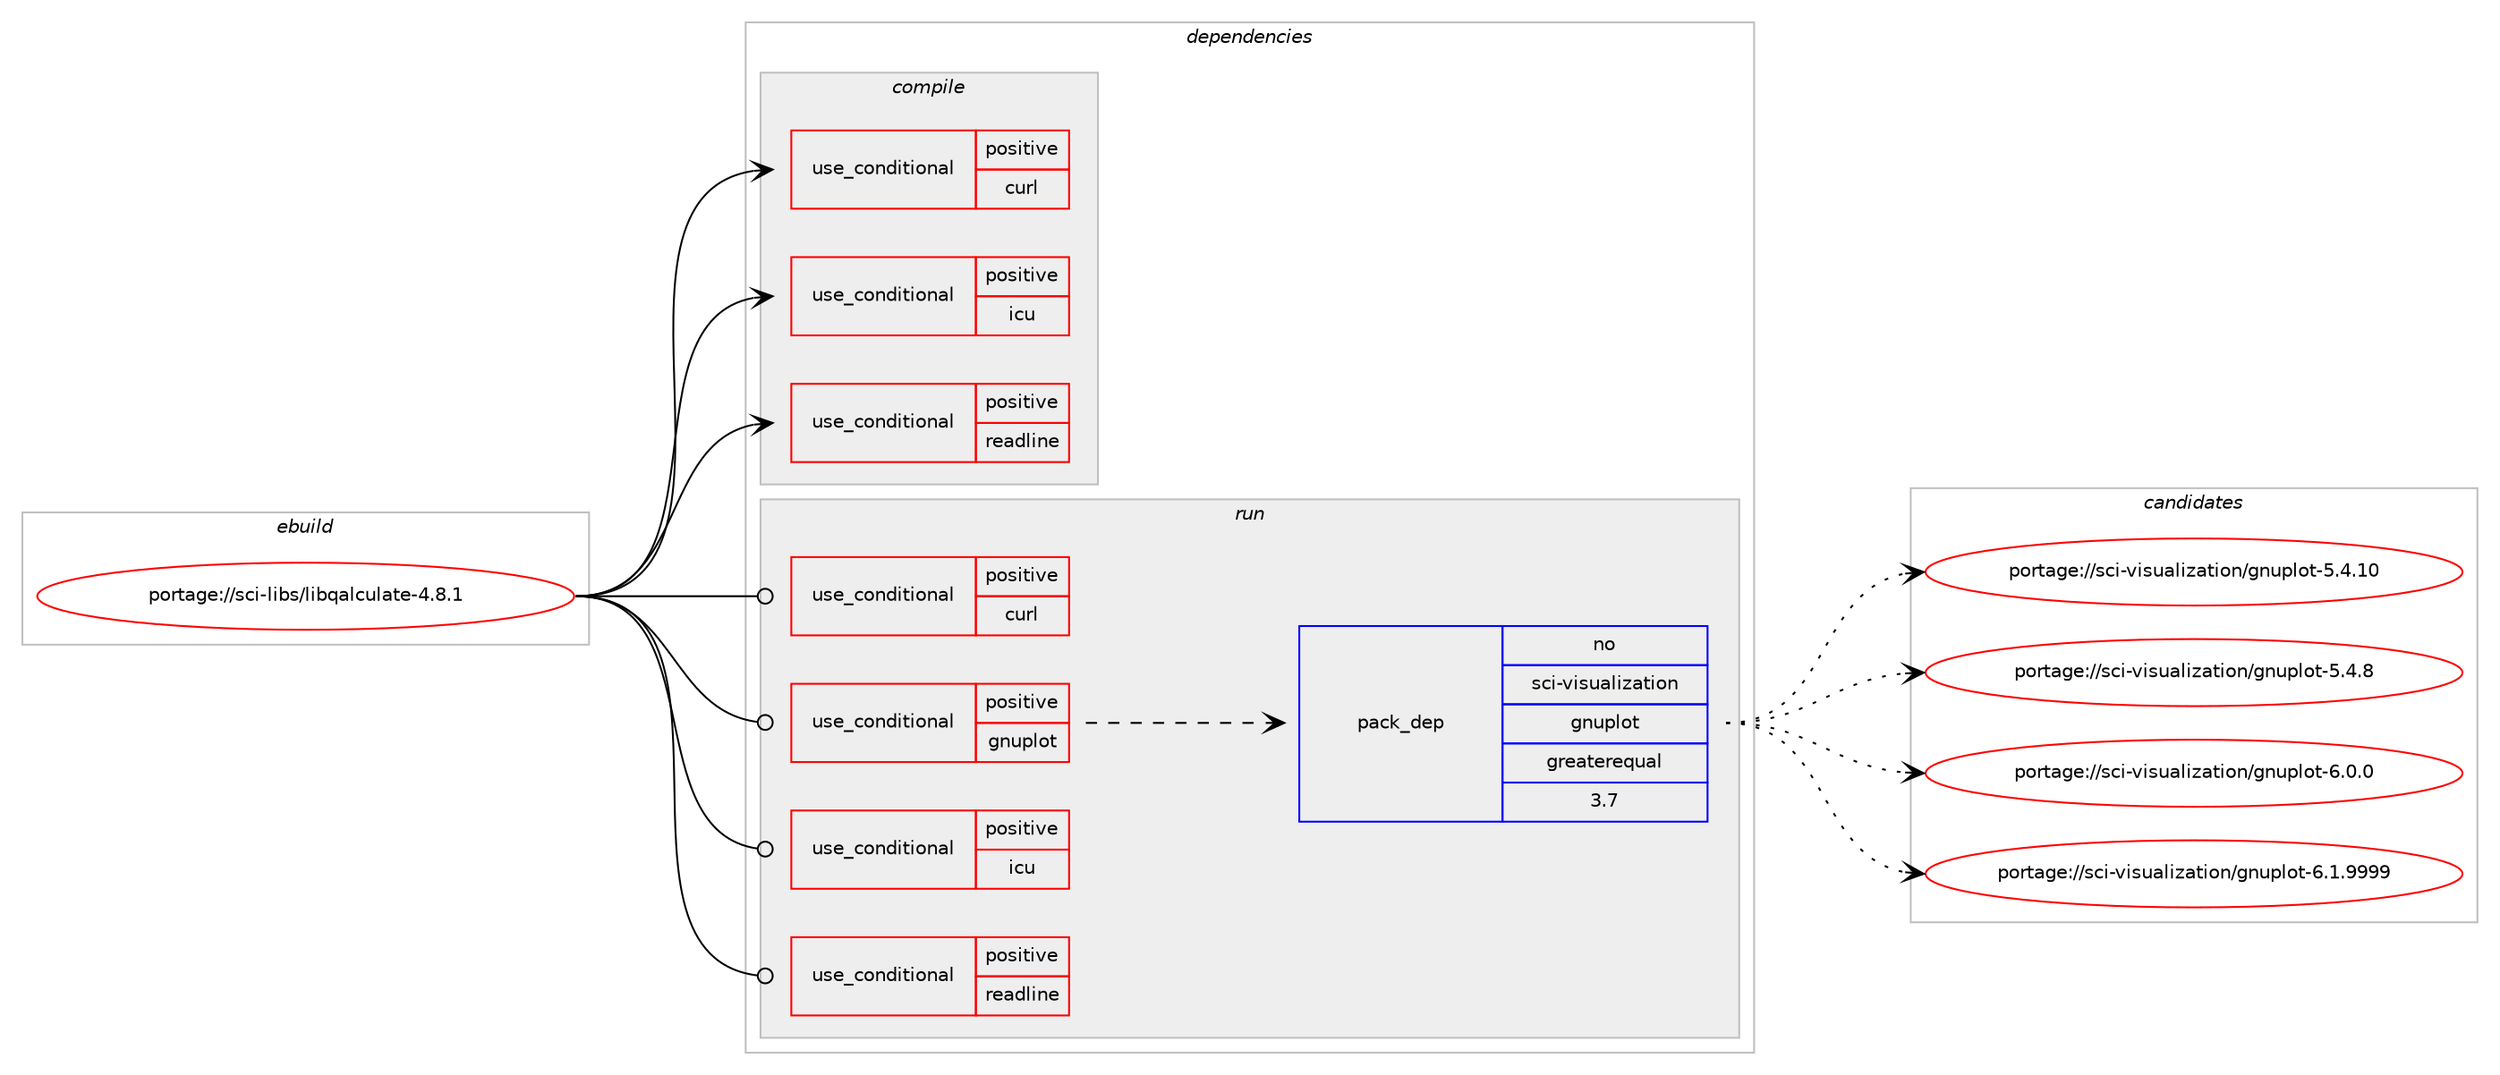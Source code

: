 digraph prolog {

# *************
# Graph options
# *************

newrank=true;
concentrate=true;
compound=true;
graph [rankdir=LR,fontname=Helvetica,fontsize=10,ranksep=1.5];#, ranksep=2.5, nodesep=0.2];
edge  [arrowhead=vee];
node  [fontname=Helvetica,fontsize=10];

# **********
# The ebuild
# **********

subgraph cluster_leftcol {
color=gray;
rank=same;
label=<<i>ebuild</i>>;
id [label="portage://sci-libs/libqalculate-4.8.1", color=red, width=4, href="../sci-libs/libqalculate-4.8.1.svg"];
}

# ****************
# The dependencies
# ****************

subgraph cluster_midcol {
color=gray;
label=<<i>dependencies</i>>;
subgraph cluster_compile {
fillcolor="#eeeeee";
style=filled;
label=<<i>compile</i>>;
subgraph cond10673 {
dependency15683 [label=<<TABLE BORDER="0" CELLBORDER="1" CELLSPACING="0" CELLPADDING="4"><TR><TD ROWSPAN="3" CELLPADDING="10">use_conditional</TD></TR><TR><TD>positive</TD></TR><TR><TD>curl</TD></TR></TABLE>>, shape=none, color=red];
# *** BEGIN UNKNOWN DEPENDENCY TYPE (TODO) ***
# dependency15683 -> package_dependency(portage://sci-libs/libqalculate-4.8.1,install,no,net-misc,curl,none,[,,],[],[])
# *** END UNKNOWN DEPENDENCY TYPE (TODO) ***

}
id:e -> dependency15683:w [weight=20,style="solid",arrowhead="vee"];
subgraph cond10674 {
dependency15684 [label=<<TABLE BORDER="0" CELLBORDER="1" CELLSPACING="0" CELLPADDING="4"><TR><TD ROWSPAN="3" CELLPADDING="10">use_conditional</TD></TR><TR><TD>positive</TD></TR><TR><TD>icu</TD></TR></TABLE>>, shape=none, color=red];
# *** BEGIN UNKNOWN DEPENDENCY TYPE (TODO) ***
# dependency15684 -> package_dependency(portage://sci-libs/libqalculate-4.8.1,install,no,dev-libs,icu,none,[,,],any_same_slot,[])
# *** END UNKNOWN DEPENDENCY TYPE (TODO) ***

}
id:e -> dependency15684:w [weight=20,style="solid",arrowhead="vee"];
subgraph cond10675 {
dependency15685 [label=<<TABLE BORDER="0" CELLBORDER="1" CELLSPACING="0" CELLPADDING="4"><TR><TD ROWSPAN="3" CELLPADDING="10">use_conditional</TD></TR><TR><TD>positive</TD></TR><TR><TD>readline</TD></TR></TABLE>>, shape=none, color=red];
# *** BEGIN UNKNOWN DEPENDENCY TYPE (TODO) ***
# dependency15685 -> package_dependency(portage://sci-libs/libqalculate-4.8.1,install,no,sys-libs,readline,none,[,,],any_same_slot,[])
# *** END UNKNOWN DEPENDENCY TYPE (TODO) ***

}
id:e -> dependency15685:w [weight=20,style="solid",arrowhead="vee"];
# *** BEGIN UNKNOWN DEPENDENCY TYPE (TODO) ***
# id -> package_dependency(portage://sci-libs/libqalculate-4.8.1,install,no,dev-libs,gmp,none,[,,],any_same_slot,[])
# *** END UNKNOWN DEPENDENCY TYPE (TODO) ***

# *** BEGIN UNKNOWN DEPENDENCY TYPE (TODO) ***
# id -> package_dependency(portage://sci-libs/libqalculate-4.8.1,install,no,dev-libs,libxml2,none,[,,],[slot(2)],[])
# *** END UNKNOWN DEPENDENCY TYPE (TODO) ***

# *** BEGIN UNKNOWN DEPENDENCY TYPE (TODO) ***
# id -> package_dependency(portage://sci-libs/libqalculate-4.8.1,install,no,dev-libs,mpfr,none,[,,],any_same_slot,[])
# *** END UNKNOWN DEPENDENCY TYPE (TODO) ***

# *** BEGIN UNKNOWN DEPENDENCY TYPE (TODO) ***
# id -> package_dependency(portage://sci-libs/libqalculate-4.8.1,install,no,virtual,libiconv,none,[,,],[],[])
# *** END UNKNOWN DEPENDENCY TYPE (TODO) ***

}
subgraph cluster_compileandrun {
fillcolor="#eeeeee";
style=filled;
label=<<i>compile and run</i>>;
}
subgraph cluster_run {
fillcolor="#eeeeee";
style=filled;
label=<<i>run</i>>;
subgraph cond10676 {
dependency15686 [label=<<TABLE BORDER="0" CELLBORDER="1" CELLSPACING="0" CELLPADDING="4"><TR><TD ROWSPAN="3" CELLPADDING="10">use_conditional</TD></TR><TR><TD>positive</TD></TR><TR><TD>curl</TD></TR></TABLE>>, shape=none, color=red];
# *** BEGIN UNKNOWN DEPENDENCY TYPE (TODO) ***
# dependency15686 -> package_dependency(portage://sci-libs/libqalculate-4.8.1,run,no,net-misc,curl,none,[,,],[],[])
# *** END UNKNOWN DEPENDENCY TYPE (TODO) ***

}
id:e -> dependency15686:w [weight=20,style="solid",arrowhead="odot"];
subgraph cond10677 {
dependency15687 [label=<<TABLE BORDER="0" CELLBORDER="1" CELLSPACING="0" CELLPADDING="4"><TR><TD ROWSPAN="3" CELLPADDING="10">use_conditional</TD></TR><TR><TD>positive</TD></TR><TR><TD>gnuplot</TD></TR></TABLE>>, shape=none, color=red];
subgraph pack4851 {
dependency15688 [label=<<TABLE BORDER="0" CELLBORDER="1" CELLSPACING="0" CELLPADDING="4" WIDTH="220"><TR><TD ROWSPAN="6" CELLPADDING="30">pack_dep</TD></TR><TR><TD WIDTH="110">no</TD></TR><TR><TD>sci-visualization</TD></TR><TR><TD>gnuplot</TD></TR><TR><TD>greaterequal</TD></TR><TR><TD>3.7</TD></TR></TABLE>>, shape=none, color=blue];
}
dependency15687:e -> dependency15688:w [weight=20,style="dashed",arrowhead="vee"];
}
id:e -> dependency15687:w [weight=20,style="solid",arrowhead="odot"];
subgraph cond10678 {
dependency15689 [label=<<TABLE BORDER="0" CELLBORDER="1" CELLSPACING="0" CELLPADDING="4"><TR><TD ROWSPAN="3" CELLPADDING="10">use_conditional</TD></TR><TR><TD>positive</TD></TR><TR><TD>icu</TD></TR></TABLE>>, shape=none, color=red];
# *** BEGIN UNKNOWN DEPENDENCY TYPE (TODO) ***
# dependency15689 -> package_dependency(portage://sci-libs/libqalculate-4.8.1,run,no,dev-libs,icu,none,[,,],any_same_slot,[])
# *** END UNKNOWN DEPENDENCY TYPE (TODO) ***

}
id:e -> dependency15689:w [weight=20,style="solid",arrowhead="odot"];
subgraph cond10679 {
dependency15690 [label=<<TABLE BORDER="0" CELLBORDER="1" CELLSPACING="0" CELLPADDING="4"><TR><TD ROWSPAN="3" CELLPADDING="10">use_conditional</TD></TR><TR><TD>positive</TD></TR><TR><TD>readline</TD></TR></TABLE>>, shape=none, color=red];
# *** BEGIN UNKNOWN DEPENDENCY TYPE (TODO) ***
# dependency15690 -> package_dependency(portage://sci-libs/libqalculate-4.8.1,run,no,sys-libs,readline,none,[,,],any_same_slot,[])
# *** END UNKNOWN DEPENDENCY TYPE (TODO) ***

}
id:e -> dependency15690:w [weight=20,style="solid",arrowhead="odot"];
# *** BEGIN UNKNOWN DEPENDENCY TYPE (TODO) ***
# id -> package_dependency(portage://sci-libs/libqalculate-4.8.1,run,no,dev-libs,gmp,none,[,,],any_same_slot,[])
# *** END UNKNOWN DEPENDENCY TYPE (TODO) ***

# *** BEGIN UNKNOWN DEPENDENCY TYPE (TODO) ***
# id -> package_dependency(portage://sci-libs/libqalculate-4.8.1,run,no,dev-libs,libxml2,none,[,,],[slot(2)],[])
# *** END UNKNOWN DEPENDENCY TYPE (TODO) ***

# *** BEGIN UNKNOWN DEPENDENCY TYPE (TODO) ***
# id -> package_dependency(portage://sci-libs/libqalculate-4.8.1,run,no,dev-libs,mpfr,none,[,,],any_same_slot,[])
# *** END UNKNOWN DEPENDENCY TYPE (TODO) ***

# *** BEGIN UNKNOWN DEPENDENCY TYPE (TODO) ***
# id -> package_dependency(portage://sci-libs/libqalculate-4.8.1,run,no,virtual,libiconv,none,[,,],[],[])
# *** END UNKNOWN DEPENDENCY TYPE (TODO) ***

}
}

# **************
# The candidates
# **************

subgraph cluster_choices {
rank=same;
color=gray;
label=<<i>candidates</i>>;

subgraph choice4851 {
color=black;
nodesep=1;
choice115991054511810511511797108105122971161051111104710311011711210811111645534652464948 [label="portage://sci-visualization/gnuplot-5.4.10", color=red, width=4,href="../sci-visualization/gnuplot-5.4.10.svg"];
choice1159910545118105115117971081051229711610511111047103110117112108111116455346524656 [label="portage://sci-visualization/gnuplot-5.4.8", color=red, width=4,href="../sci-visualization/gnuplot-5.4.8.svg"];
choice1159910545118105115117971081051229711610511111047103110117112108111116455446484648 [label="portage://sci-visualization/gnuplot-6.0.0", color=red, width=4,href="../sci-visualization/gnuplot-6.0.0.svg"];
choice1159910545118105115117971081051229711610511111047103110117112108111116455446494657575757 [label="portage://sci-visualization/gnuplot-6.1.9999", color=red, width=4,href="../sci-visualization/gnuplot-6.1.9999.svg"];
dependency15688:e -> choice115991054511810511511797108105122971161051111104710311011711210811111645534652464948:w [style=dotted,weight="100"];
dependency15688:e -> choice1159910545118105115117971081051229711610511111047103110117112108111116455346524656:w [style=dotted,weight="100"];
dependency15688:e -> choice1159910545118105115117971081051229711610511111047103110117112108111116455446484648:w [style=dotted,weight="100"];
dependency15688:e -> choice1159910545118105115117971081051229711610511111047103110117112108111116455446494657575757:w [style=dotted,weight="100"];
}
}

}
